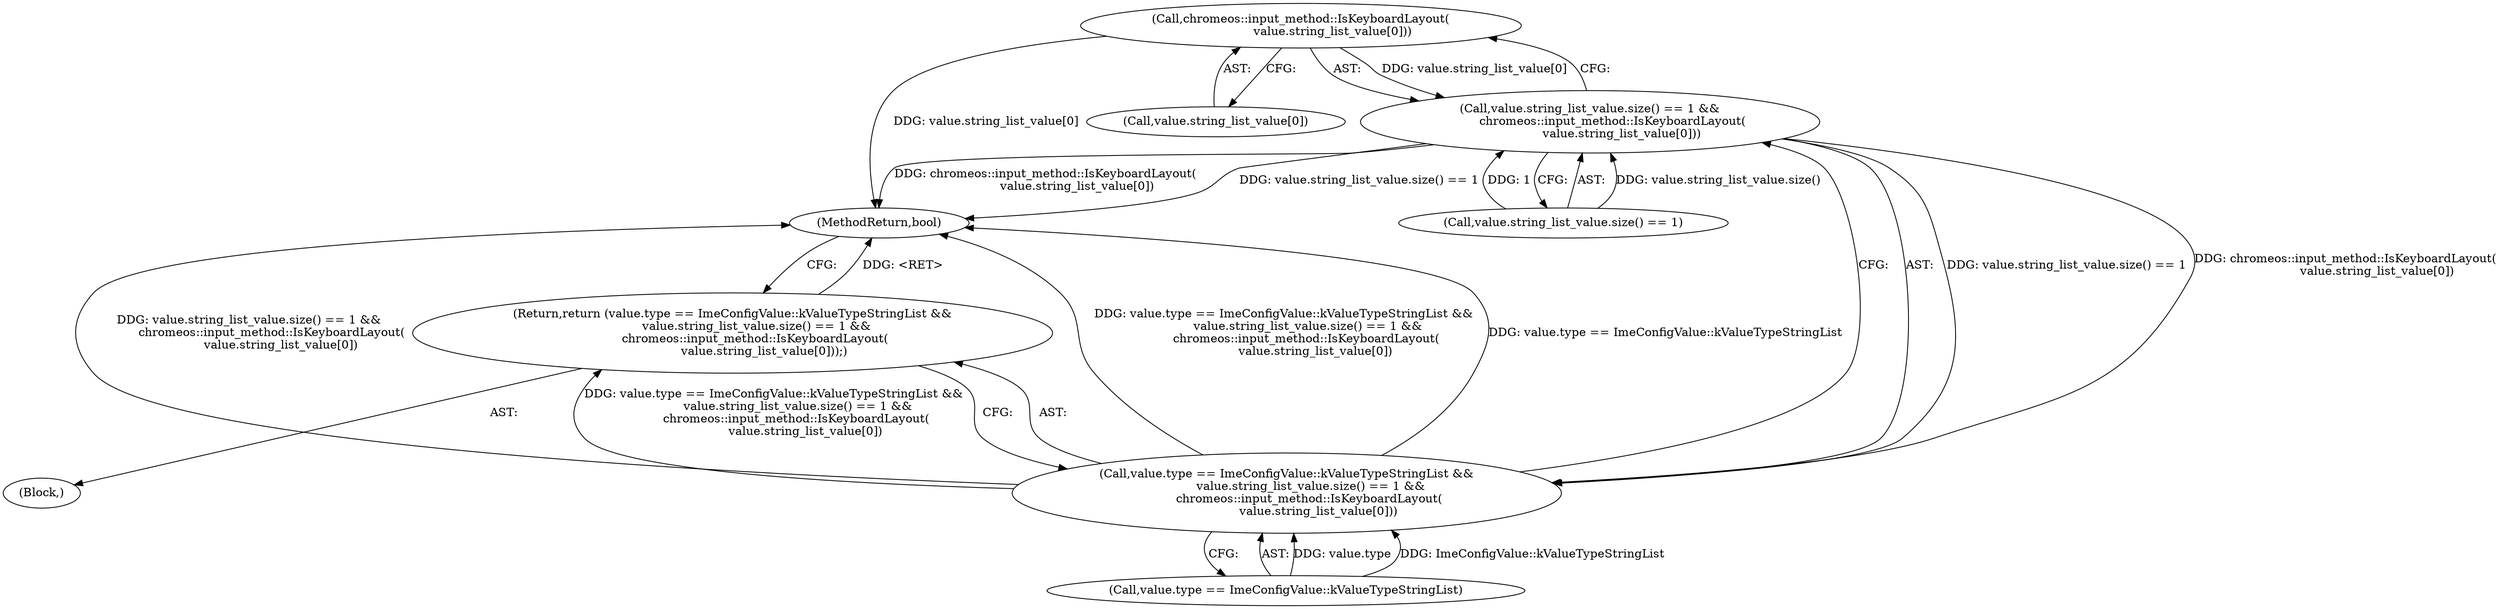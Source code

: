 digraph "1_Chrome_dc7b094a338c6c521f918f478e993f0f74bbea0d_7@array" {
"1000114" [label="(Call,chromeos::input_method::IsKeyboardLayout(\n                 value.string_list_value[0]))"];
"1000110" [label="(Call,value.string_list_value.size() == 1 &&\n            chromeos::input_method::IsKeyboardLayout(\n                 value.string_list_value[0]))"];
"1000104" [label="(Call,value.type == ImeConfigValue::kValueTypeStringList &&\n             value.string_list_value.size() == 1 &&\n            chromeos::input_method::IsKeyboardLayout(\n                 value.string_list_value[0]))"];
"1000103" [label="(Return,return (value.type == ImeConfigValue::kValueTypeStringList &&\n             value.string_list_value.size() == 1 &&\n            chromeos::input_method::IsKeyboardLayout(\n                 value.string_list_value[0]));)"];
"1000111" [label="(Call,value.string_list_value.size() == 1)"];
"1000102" [label="(Block,)"];
"1000114" [label="(Call,chromeos::input_method::IsKeyboardLayout(\n                 value.string_list_value[0]))"];
"1000103" [label="(Return,return (value.type == ImeConfigValue::kValueTypeStringList &&\n             value.string_list_value.size() == 1 &&\n            chromeos::input_method::IsKeyboardLayout(\n                 value.string_list_value[0]));)"];
"1000104" [label="(Call,value.type == ImeConfigValue::kValueTypeStringList &&\n             value.string_list_value.size() == 1 &&\n            chromeos::input_method::IsKeyboardLayout(\n                 value.string_list_value[0]))"];
"1000105" [label="(Call,value.type == ImeConfigValue::kValueTypeStringList)"];
"1000115" [label="(Call,value.string_list_value[0])"];
"1000120" [label="(MethodReturn,bool)"];
"1000110" [label="(Call,value.string_list_value.size() == 1 &&\n            chromeos::input_method::IsKeyboardLayout(\n                 value.string_list_value[0]))"];
"1000114" -> "1000110"  [label="AST: "];
"1000114" -> "1000115"  [label="CFG: "];
"1000115" -> "1000114"  [label="AST: "];
"1000110" -> "1000114"  [label="CFG: "];
"1000114" -> "1000120"  [label="DDG: value.string_list_value[0]"];
"1000114" -> "1000110"  [label="DDG: value.string_list_value[0]"];
"1000110" -> "1000104"  [label="AST: "];
"1000110" -> "1000111"  [label="CFG: "];
"1000111" -> "1000110"  [label="AST: "];
"1000104" -> "1000110"  [label="CFG: "];
"1000110" -> "1000120"  [label="DDG: chromeos::input_method::IsKeyboardLayout(\n                 value.string_list_value[0])"];
"1000110" -> "1000120"  [label="DDG: value.string_list_value.size() == 1"];
"1000110" -> "1000104"  [label="DDG: value.string_list_value.size() == 1"];
"1000110" -> "1000104"  [label="DDG: chromeos::input_method::IsKeyboardLayout(\n                 value.string_list_value[0])"];
"1000111" -> "1000110"  [label="DDG: value.string_list_value.size()"];
"1000111" -> "1000110"  [label="DDG: 1"];
"1000104" -> "1000103"  [label="AST: "];
"1000104" -> "1000105"  [label="CFG: "];
"1000105" -> "1000104"  [label="AST: "];
"1000103" -> "1000104"  [label="CFG: "];
"1000104" -> "1000120"  [label="DDG: value.type == ImeConfigValue::kValueTypeStringList &&\n             value.string_list_value.size() == 1 &&\n            chromeos::input_method::IsKeyboardLayout(\n                 value.string_list_value[0])"];
"1000104" -> "1000120"  [label="DDG: value.type == ImeConfigValue::kValueTypeStringList"];
"1000104" -> "1000120"  [label="DDG: value.string_list_value.size() == 1 &&\n            chromeos::input_method::IsKeyboardLayout(\n                 value.string_list_value[0])"];
"1000104" -> "1000103"  [label="DDG: value.type == ImeConfigValue::kValueTypeStringList &&\n             value.string_list_value.size() == 1 &&\n            chromeos::input_method::IsKeyboardLayout(\n                 value.string_list_value[0])"];
"1000105" -> "1000104"  [label="DDG: value.type"];
"1000105" -> "1000104"  [label="DDG: ImeConfigValue::kValueTypeStringList"];
"1000103" -> "1000102"  [label="AST: "];
"1000120" -> "1000103"  [label="CFG: "];
"1000103" -> "1000120"  [label="DDG: <RET>"];
}
